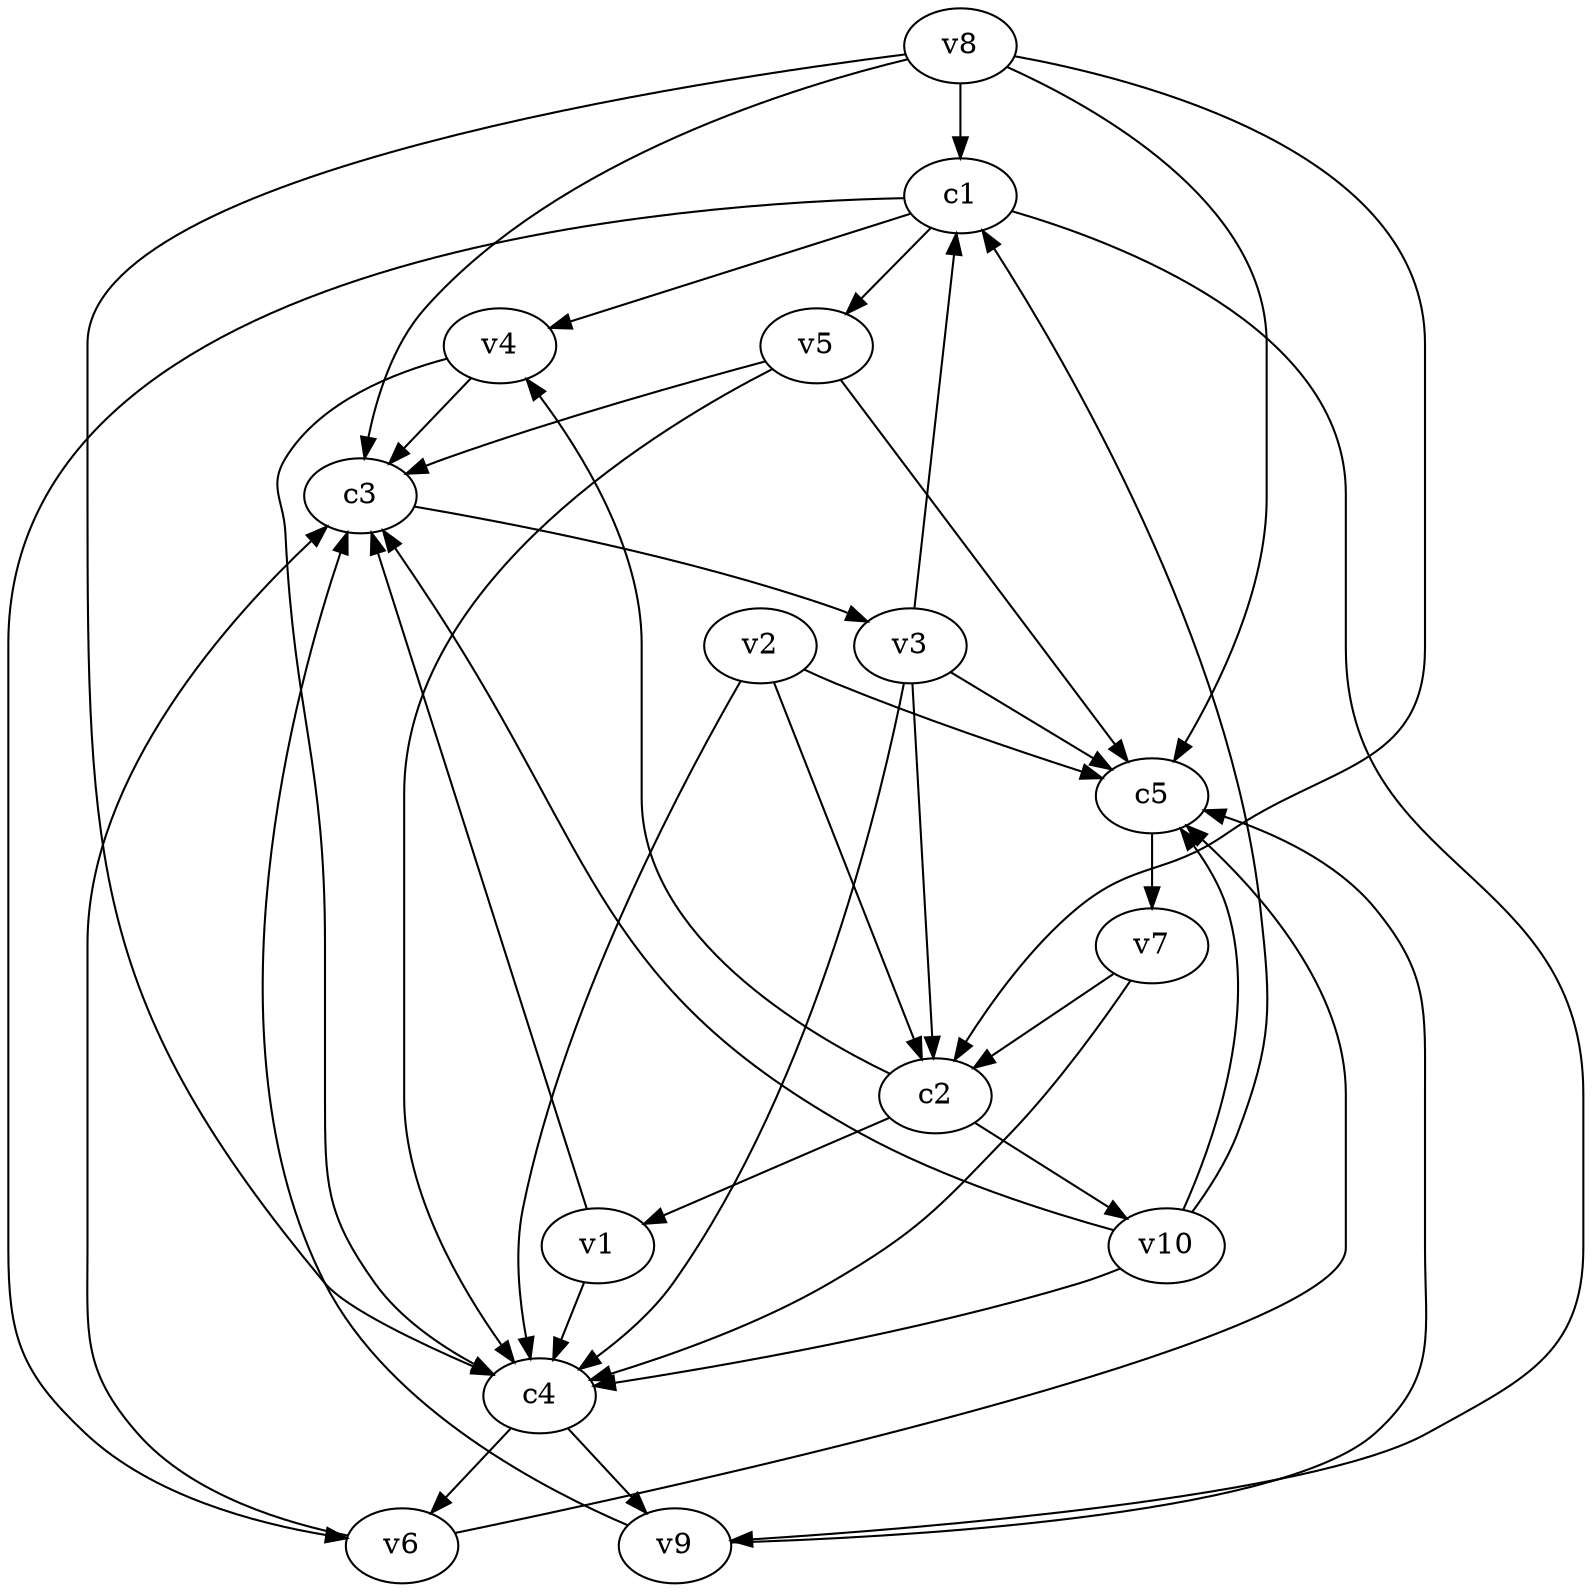 strict digraph  {
c1;
c2;
c3;
c4;
c5;
v1;
v2;
v3;
v4;
v5;
v6;
v7;
v8;
v9;
v10;
c1 -> v9  [weight=1];
c1 -> v5  [weight=1];
c1 -> v6  [weight=1];
c1 -> v4  [weight=1];
c2 -> v10  [weight=1];
c2 -> v1  [weight=1];
c2 -> v4  [weight=1];
c3 -> v3  [weight=1];
c4 -> v9  [weight=1];
c4 -> v6  [weight=1];
c5 -> v7  [weight=1];
v1 -> c4  [weight=1];
v1 -> c3  [weight=1];
v2 -> c4  [weight=1];
v2 -> c5  [weight=1];
v2 -> c2  [weight=1];
v3 -> c5  [weight=1];
v3 -> c1  [weight=1];
v3 -> c4  [weight=1];
v3 -> c2  [weight=1];
v4 -> c4  [weight=1];
v4 -> c3  [weight=1];
v5 -> c4  [weight=1];
v5 -> c3  [weight=1];
v5 -> c5  [weight=1];
v6 -> c5  [weight=1];
v6 -> c3  [weight=1];
v7 -> c4  [weight=1];
v7 -> c2  [weight=1];
v8 -> c1  [weight=1];
v8 -> c3  [weight=1];
v8 -> c4  [weight=1];
v8 -> c2  [weight=1];
v8 -> c5  [weight=1];
v9 -> c5  [weight=1];
v9 -> c3  [weight=1];
v10 -> c1  [weight=1];
v10 -> c3  [weight=1];
v10 -> c5  [weight=1];
v10 -> c4  [weight=1];
}
